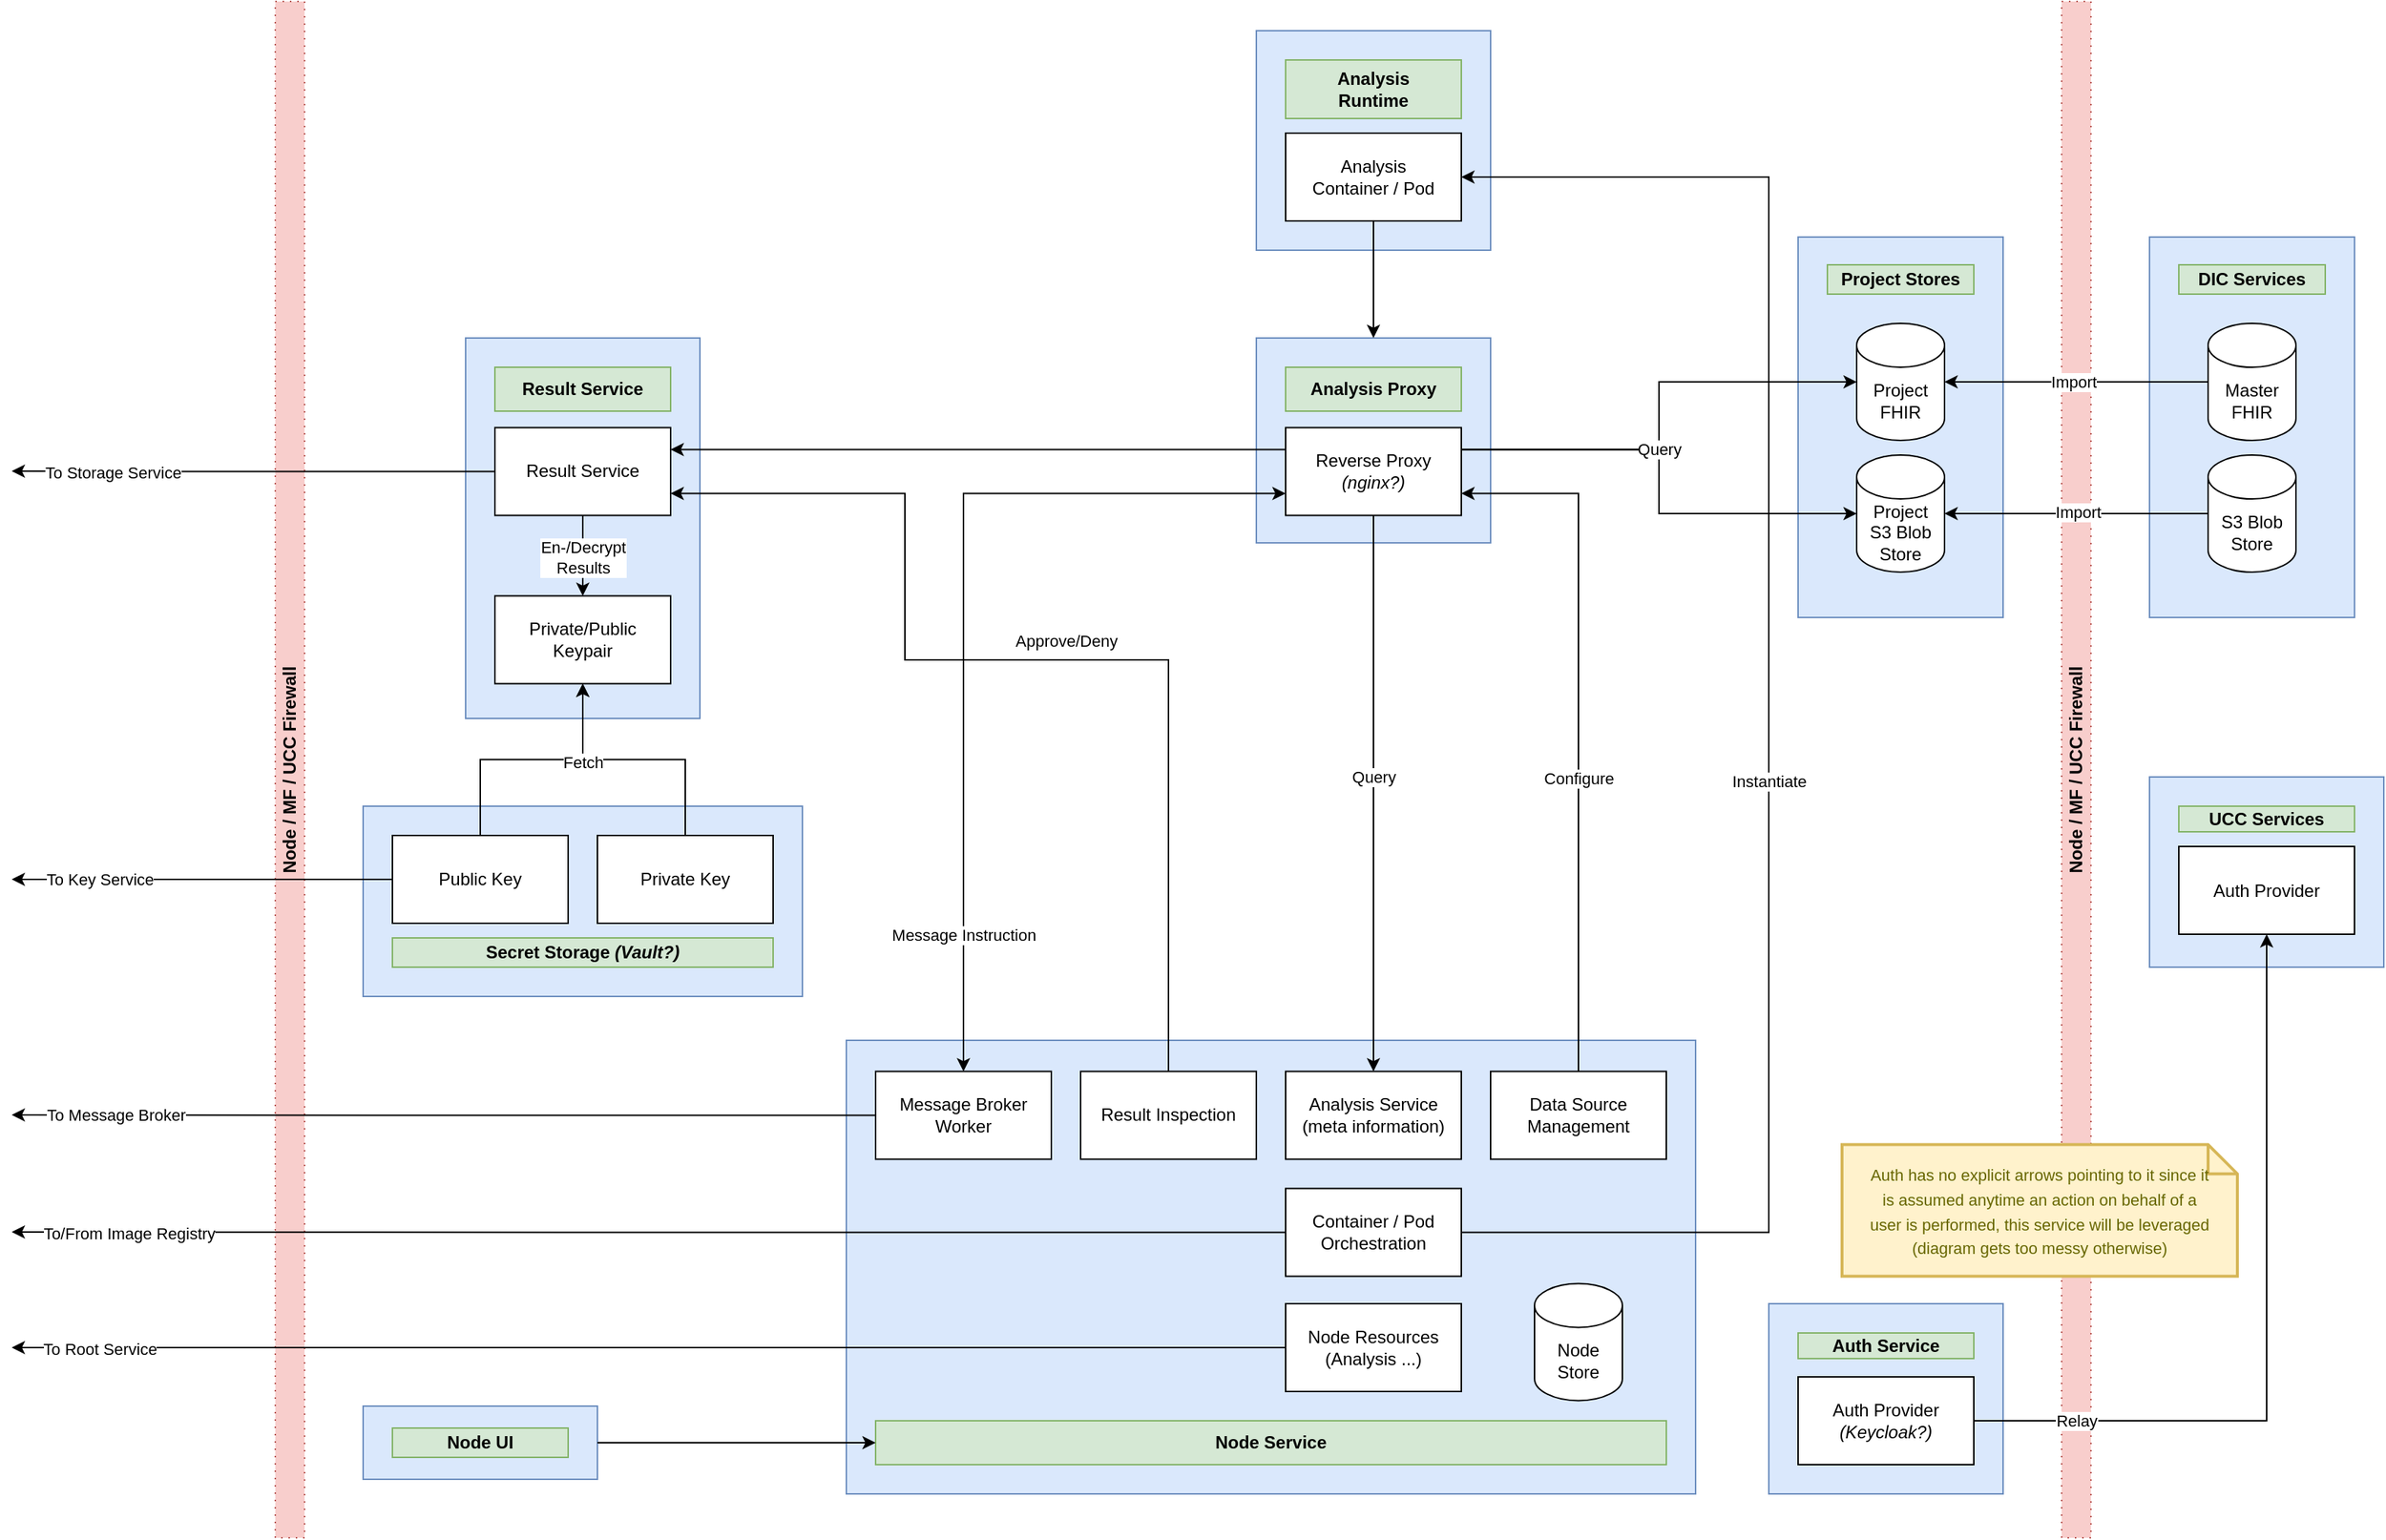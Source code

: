 <mxfile version="22.1.2" type="device">
  <diagram name="Seite-1" id="8FfNwaLF1_TE5Wndri5R">
    <mxGraphModel dx="4014" dy="1873" grid="1" gridSize="10" guides="1" tooltips="1" connect="1" arrows="1" fold="1" page="1" pageScale="1" pageWidth="827" pageHeight="1169" math="0" shadow="0">
      <root>
        <mxCell id="0" />
        <mxCell id="1" parent="0" />
        <mxCell id="5ukGvKI6D4XLzl-GQblc-1" value="" style="rounded=0;whiteSpace=wrap;html=1;fillColor=#dae8fc;strokeColor=#6c8ebf;" vertex="1" parent="1">
          <mxGeometry x="820" y="201" width="140" height="260" as="geometry" />
        </mxCell>
        <mxCell id="DtJ4VASeig7Ck1r89viF-78" value="Node / MF / UCC Firewall" style="rounded=0;whiteSpace=wrap;html=1;fillColor=#f8cecc;strokeColor=#b85450;dashed=1;dashPattern=1 4;fontStyle=1;horizontal=0;" parent="1" vertex="1">
          <mxGeometry x="-220" y="40" width="20" height="1050" as="geometry" />
        </mxCell>
        <mxCell id="DtJ4VASeig7Ck1r89viF-75" value="" style="rounded=0;whiteSpace=wrap;html=1;fillColor=#dae8fc;strokeColor=#6c8ebf;" parent="1" vertex="1">
          <mxGeometry x="170" y="750" width="580" height="310" as="geometry" />
        </mxCell>
        <mxCell id="DtJ4VASeig7Ck1r89viF-49" value="Node / MF / UCC Firewall" style="rounded=0;whiteSpace=wrap;html=1;fillColor=#f8cecc;strokeColor=#b85450;dashed=1;dashPattern=1 4;fontStyle=1;horizontal=0;" parent="1" vertex="1">
          <mxGeometry x="1000" y="40" width="20" height="1050" as="geometry" />
        </mxCell>
        <mxCell id="DtJ4VASeig7Ck1r89viF-48" value="" style="rounded=0;whiteSpace=wrap;html=1;fillColor=#dae8fc;strokeColor=#6c8ebf;" parent="1" vertex="1">
          <mxGeometry x="1060" y="570" width="160" height="130" as="geometry" />
        </mxCell>
        <mxCell id="DtJ4VASeig7Ck1r89viF-10" value="" style="rounded=0;whiteSpace=wrap;html=1;fillColor=#dae8fc;strokeColor=#6c8ebf;" parent="1" vertex="1">
          <mxGeometry x="1060" y="201" width="140" height="260" as="geometry" />
        </mxCell>
        <mxCell id="DtJ4VASeig7Ck1r89viF-6" value="" style="rounded=0;whiteSpace=wrap;html=1;fillColor=#dae8fc;strokeColor=#6c8ebf;" parent="1" vertex="1">
          <mxGeometry x="-90" y="270" width="160" height="260" as="geometry" />
        </mxCell>
        <mxCell id="DtJ4VASeig7Ck1r89viF-4" value="" style="rounded=0;whiteSpace=wrap;html=1;fillColor=#dae8fc;strokeColor=#6c8ebf;" parent="1" vertex="1">
          <mxGeometry x="-160" y="1000" width="160" height="50" as="geometry" />
        </mxCell>
        <mxCell id="DtJ4VASeig7Ck1r89viF-1" value="" style="rounded=0;whiteSpace=wrap;html=1;fillColor=#dae8fc;strokeColor=#6c8ebf;" parent="1" vertex="1">
          <mxGeometry x="-160" y="590" width="300" height="130" as="geometry" />
        </mxCell>
        <mxCell id="DtJ4VASeig7Ck1r89viF-3" value="Node UI" style="rounded=0;whiteSpace=wrap;html=1;fillColor=#d5e8d4;strokeColor=#82b366;fontStyle=1" parent="1" vertex="1">
          <mxGeometry x="-140" y="1015" width="120" height="20" as="geometry" />
        </mxCell>
        <mxCell id="DtJ4VASeig7Ck1r89viF-5" value="Result Service" style="rounded=0;whiteSpace=wrap;html=1;fillColor=#d5e8d4;strokeColor=#82b366;fontStyle=1" parent="1" vertex="1">
          <mxGeometry x="-70" y="290" width="120" height="30" as="geometry" />
        </mxCell>
        <mxCell id="DtJ4VASeig7Ck1r89viF-7" value="" style="rounded=0;whiteSpace=wrap;html=1;fillColor=#dae8fc;strokeColor=#6c8ebf;" parent="1" vertex="1">
          <mxGeometry x="450" y="270" width="160" height="140" as="geometry" />
        </mxCell>
        <mxCell id="fZq8bHVgXu94vc_yzSLM-9" style="edgeStyle=orthogonalEdgeStyle;rounded=0;orthogonalLoop=1;jettySize=auto;html=1;exitX=0;exitY=0.25;exitDx=0;exitDy=0;entryX=1;entryY=0.25;entryDx=0;entryDy=0;" parent="1" source="DtJ4VASeig7Ck1r89viF-8" target="DtJ4VASeig7Ck1r89viF-34" edge="1">
          <mxGeometry relative="1" as="geometry" />
        </mxCell>
        <mxCell id="fZq8bHVgXu94vc_yzSLM-13" style="edgeStyle=orthogonalEdgeStyle;rounded=0;orthogonalLoop=1;jettySize=auto;html=1;exitX=0.5;exitY=1;exitDx=0;exitDy=0;" parent="1" source="DtJ4VASeig7Ck1r89viF-8" target="sIKSCeT7I22xQpzKNS8F-3" edge="1">
          <mxGeometry relative="1" as="geometry" />
        </mxCell>
        <mxCell id="fZq8bHVgXu94vc_yzSLM-14" value="Query" style="edgeLabel;html=1;align=center;verticalAlign=middle;resizable=0;points=[];" parent="fZq8bHVgXu94vc_yzSLM-13" vertex="1" connectable="0">
          <mxGeometry x="-0.028" relative="1" as="geometry">
            <mxPoint y="-6" as="offset" />
          </mxGeometry>
        </mxCell>
        <mxCell id="fZq8bHVgXu94vc_yzSLM-22" style="edgeStyle=orthogonalEdgeStyle;rounded=0;orthogonalLoop=1;jettySize=auto;html=1;exitX=0;exitY=0.75;exitDx=0;exitDy=0;startArrow=classic;startFill=1;" parent="1" source="DtJ4VASeig7Ck1r89viF-8" target="fZq8bHVgXu94vc_yzSLM-18" edge="1">
          <mxGeometry relative="1" as="geometry" />
        </mxCell>
        <mxCell id="fZq8bHVgXu94vc_yzSLM-23" value="Message Instruction" style="edgeLabel;html=1;align=center;verticalAlign=middle;resizable=0;points=[];" parent="fZq8bHVgXu94vc_yzSLM-22" vertex="1" connectable="0">
          <mxGeometry x="0.155" y="-1" relative="1" as="geometry">
            <mxPoint x="1" y="166" as="offset" />
          </mxGeometry>
        </mxCell>
        <mxCell id="5ukGvKI6D4XLzl-GQblc-7" style="edgeStyle=orthogonalEdgeStyle;rounded=0;orthogonalLoop=1;jettySize=auto;html=1;exitX=1;exitY=0.25;exitDx=0;exitDy=0;" edge="1" parent="1" source="DtJ4VASeig7Ck1r89viF-8" target="5ukGvKI6D4XLzl-GQblc-3">
          <mxGeometry relative="1" as="geometry" />
        </mxCell>
        <mxCell id="5ukGvKI6D4XLzl-GQblc-8" style="edgeStyle=orthogonalEdgeStyle;rounded=0;orthogonalLoop=1;jettySize=auto;html=1;exitX=1;exitY=0.25;exitDx=0;exitDy=0;" edge="1" parent="1" source="DtJ4VASeig7Ck1r89viF-8" target="5ukGvKI6D4XLzl-GQblc-4">
          <mxGeometry relative="1" as="geometry" />
        </mxCell>
        <mxCell id="5ukGvKI6D4XLzl-GQblc-9" value="Query" style="edgeLabel;html=1;align=center;verticalAlign=middle;resizable=0;points=[];" vertex="1" connectable="0" parent="5ukGvKI6D4XLzl-GQblc-8">
          <mxGeometry x="-0.133" y="-1" relative="1" as="geometry">
            <mxPoint x="1" y="-2" as="offset" />
          </mxGeometry>
        </mxCell>
        <mxCell id="DtJ4VASeig7Ck1r89viF-8" value="&lt;span style=&quot;font-weight: 400;&quot;&gt;Reverse Proxy&lt;br&gt;&lt;i&gt;(nginx?)&lt;/i&gt;&lt;br&gt;&lt;/span&gt;" style="rounded=0;whiteSpace=wrap;html=1;fontStyle=1" parent="1" vertex="1">
          <mxGeometry x="470" y="331.25" width="120" height="60" as="geometry" />
        </mxCell>
        <mxCell id="DtJ4VASeig7Ck1r89viF-11" value="DIC Services" style="rounded=0;whiteSpace=wrap;html=1;fillColor=#d5e8d4;strokeColor=#82b366;fontStyle=1" parent="1" vertex="1">
          <mxGeometry x="1080" y="220" width="100" height="20" as="geometry" />
        </mxCell>
        <mxCell id="DtJ4VASeig7Ck1r89viF-14" value="Master&lt;br&gt;FHIR" style="shape=cylinder3;whiteSpace=wrap;html=1;boundedLbl=1;backgroundOutline=1;size=15;" parent="1" vertex="1">
          <mxGeometry x="1100" y="260" width="60" height="80" as="geometry" />
        </mxCell>
        <mxCell id="DtJ4VASeig7Ck1r89viF-15" value="S3 Blob&lt;br&gt;Store" style="shape=cylinder3;whiteSpace=wrap;html=1;boundedLbl=1;backgroundOutline=1;size=15;" parent="1" vertex="1">
          <mxGeometry x="1100" y="350" width="60" height="80" as="geometry" />
        </mxCell>
        <mxCell id="DtJ4VASeig7Ck1r89viF-19" value="" style="rounded=0;whiteSpace=wrap;html=1;fillColor=#dae8fc;strokeColor=#6c8ebf;" parent="1" vertex="1">
          <mxGeometry x="450" y="60" width="160" height="150" as="geometry" />
        </mxCell>
        <mxCell id="DtJ4VASeig7Ck1r89viF-20" value="Analysis&lt;br&gt;Runtime" style="rounded=0;whiteSpace=wrap;html=1;fillColor=#d5e8d4;strokeColor=#82b366;fontStyle=1" parent="1" vertex="1">
          <mxGeometry x="470" y="80" width="120" height="40" as="geometry" />
        </mxCell>
        <mxCell id="fZq8bHVgXu94vc_yzSLM-10" style="edgeStyle=orthogonalEdgeStyle;rounded=0;orthogonalLoop=1;jettySize=auto;html=1;exitX=0.5;exitY=1;exitDx=0;exitDy=0;" parent="1" source="DtJ4VASeig7Ck1r89viF-21" target="DtJ4VASeig7Ck1r89viF-7" edge="1">
          <mxGeometry relative="1" as="geometry" />
        </mxCell>
        <mxCell id="DtJ4VASeig7Ck1r89viF-21" value="Analysis &lt;br&gt;Container / Pod" style="rounded=0;whiteSpace=wrap;html=1;" parent="1" vertex="1">
          <mxGeometry x="470" y="130" width="120" height="60" as="geometry" />
        </mxCell>
        <mxCell id="DtJ4VASeig7Ck1r89viF-32" value="Analysis Proxy" style="rounded=0;whiteSpace=wrap;html=1;fillColor=#d5e8d4;strokeColor=#82b366;fontStyle=1" parent="1" vertex="1">
          <mxGeometry x="470" y="290" width="120" height="30" as="geometry" />
        </mxCell>
        <mxCell id="DtJ4VASeig7Ck1r89viF-52" style="edgeStyle=orthogonalEdgeStyle;rounded=0;orthogonalLoop=1;jettySize=auto;html=1;exitX=0.5;exitY=0;exitDx=0;exitDy=0;entryX=0.5;entryY=1;entryDx=0;entryDy=0;" parent="1" source="DtJ4VASeig7Ck1r89viF-33" target="DtJ4VASeig7Ck1r89viF-36" edge="1">
          <mxGeometry relative="1" as="geometry">
            <mxPoint x="-10" y="521.25" as="targetPoint" />
          </mxGeometry>
        </mxCell>
        <mxCell id="DtJ4VASeig7Ck1r89viF-33" value="Private Key" style="rounded=0;whiteSpace=wrap;html=1;" parent="1" vertex="1">
          <mxGeometry y="610" width="120" height="60" as="geometry" />
        </mxCell>
        <mxCell id="DtJ4VASeig7Ck1r89viF-39" style="edgeStyle=orthogonalEdgeStyle;rounded=0;orthogonalLoop=1;jettySize=auto;html=1;exitX=0.5;exitY=1;exitDx=0;exitDy=0;" parent="1" source="DtJ4VASeig7Ck1r89viF-34" target="DtJ4VASeig7Ck1r89viF-36" edge="1">
          <mxGeometry relative="1" as="geometry" />
        </mxCell>
        <mxCell id="DtJ4VASeig7Ck1r89viF-40" value="En-/Decrypt&lt;br&gt;Results" style="edgeLabel;html=1;align=center;verticalAlign=middle;resizable=0;points=[];" parent="DtJ4VASeig7Ck1r89viF-39" vertex="1" connectable="0">
          <mxGeometry x="0.031" relative="1" as="geometry">
            <mxPoint as="offset" />
          </mxGeometry>
        </mxCell>
        <mxCell id="DtJ4VASeig7Ck1r89viF-63" style="edgeStyle=orthogonalEdgeStyle;rounded=0;orthogonalLoop=1;jettySize=auto;html=1;exitX=0;exitY=0.5;exitDx=0;exitDy=0;" parent="1" source="DtJ4VASeig7Ck1r89viF-34" edge="1">
          <mxGeometry relative="1" as="geometry">
            <mxPoint x="-400" y="361" as="targetPoint" />
          </mxGeometry>
        </mxCell>
        <mxCell id="DtJ4VASeig7Ck1r89viF-64" value="To Storage Service" style="edgeLabel;html=1;align=center;verticalAlign=middle;resizable=0;points=[];" parent="DtJ4VASeig7Ck1r89viF-63" vertex="1" connectable="0">
          <mxGeometry x="0.004" y="2" relative="1" as="geometry">
            <mxPoint x="-95" y="-2" as="offset" />
          </mxGeometry>
        </mxCell>
        <mxCell id="DtJ4VASeig7Ck1r89viF-34" value="Result Service" style="rounded=0;whiteSpace=wrap;html=1;" parent="1" vertex="1">
          <mxGeometry x="-70" y="331.25" width="120" height="60" as="geometry" />
        </mxCell>
        <mxCell id="DtJ4VASeig7Ck1r89viF-36" value="Private/Public&lt;br&gt;Keypair" style="rounded=0;whiteSpace=wrap;html=1;" parent="1" vertex="1">
          <mxGeometry x="-70" y="446.25" width="120" height="60" as="geometry" />
        </mxCell>
        <mxCell id="DtJ4VASeig7Ck1r89viF-45" value="UCC Services" style="rounded=0;whiteSpace=wrap;html=1;fillColor=#d5e8d4;strokeColor=#82b366;fontStyle=1" parent="1" vertex="1">
          <mxGeometry x="1080" y="590" width="120" height="17.5" as="geometry" />
        </mxCell>
        <mxCell id="DtJ4VASeig7Ck1r89viF-47" value="&lt;span style=&quot;font-weight: 400;&quot;&gt;Auth Provider&lt;/span&gt;" style="rounded=0;whiteSpace=wrap;html=1;fontStyle=1" parent="1" vertex="1">
          <mxGeometry x="1080" y="617.5" width="120" height="60" as="geometry" />
        </mxCell>
        <mxCell id="DtJ4VASeig7Ck1r89viF-51" style="edgeStyle=orthogonalEdgeStyle;rounded=0;orthogonalLoop=1;jettySize=auto;html=1;exitX=0.5;exitY=0;exitDx=0;exitDy=0;entryX=0.5;entryY=1;entryDx=0;entryDy=0;" parent="1" source="DtJ4VASeig7Ck1r89viF-50" target="DtJ4VASeig7Ck1r89viF-36" edge="1">
          <mxGeometry relative="1" as="geometry" />
        </mxCell>
        <mxCell id="DtJ4VASeig7Ck1r89viF-53" value="Fetch" style="edgeLabel;html=1;align=center;verticalAlign=middle;resizable=0;points=[];" parent="DtJ4VASeig7Ck1r89viF-51" vertex="1" connectable="0">
          <mxGeometry x="0.309" y="-1" relative="1" as="geometry">
            <mxPoint x="8" y="1" as="offset" />
          </mxGeometry>
        </mxCell>
        <mxCell id="DtJ4VASeig7Ck1r89viF-54" style="edgeStyle=orthogonalEdgeStyle;rounded=0;orthogonalLoop=1;jettySize=auto;html=1;exitX=0;exitY=0.5;exitDx=0;exitDy=0;" parent="1" source="DtJ4VASeig7Ck1r89viF-50" edge="1">
          <mxGeometry relative="1" as="geometry">
            <mxPoint x="-400" y="640" as="targetPoint" />
          </mxGeometry>
        </mxCell>
        <mxCell id="DtJ4VASeig7Ck1r89viF-55" value="To Key Service" style="edgeLabel;html=1;align=center;verticalAlign=middle;resizable=0;points=[];" parent="DtJ4VASeig7Ck1r89viF-54" vertex="1" connectable="0">
          <mxGeometry x="-0.001" y="2" relative="1" as="geometry">
            <mxPoint x="-71" y="-3" as="offset" />
          </mxGeometry>
        </mxCell>
        <mxCell id="DtJ4VASeig7Ck1r89viF-50" value="Public Key" style="rounded=0;whiteSpace=wrap;html=1;" parent="1" vertex="1">
          <mxGeometry x="-140" y="610" width="120" height="60" as="geometry" />
        </mxCell>
        <mxCell id="DtJ4VASeig7Ck1r89viF-56" value="Secret Storage &lt;i&gt;(Vault?)&lt;/i&gt;" style="rounded=0;whiteSpace=wrap;html=1;fillColor=#d5e8d4;strokeColor=#82b366;fontStyle=1" parent="1" vertex="1">
          <mxGeometry x="-140" y="680" width="260" height="20" as="geometry" />
        </mxCell>
        <mxCell id="DtJ4VASeig7Ck1r89viF-57" value="" style="rounded=0;whiteSpace=wrap;html=1;fillColor=#dae8fc;strokeColor=#6c8ebf;perimeterSpacing=0;strokeWidth=1;" parent="1" vertex="1">
          <mxGeometry x="800" y="930" width="160" height="130" as="geometry" />
        </mxCell>
        <mxCell id="DtJ4VASeig7Ck1r89viF-58" value="Auth Service" style="rounded=0;whiteSpace=wrap;html=1;fillColor=#d5e8d4;strokeColor=#82b366;fontStyle=1" parent="1" vertex="1">
          <mxGeometry x="820" y="950" width="120" height="17.5" as="geometry" />
        </mxCell>
        <mxCell id="DtJ4VASeig7Ck1r89viF-60" style="edgeStyle=orthogonalEdgeStyle;rounded=0;orthogonalLoop=1;jettySize=auto;html=1;exitX=1;exitY=0.5;exitDx=0;exitDy=0;" parent="1" source="DtJ4VASeig7Ck1r89viF-59" target="DtJ4VASeig7Ck1r89viF-47" edge="1">
          <mxGeometry relative="1" as="geometry">
            <mxPoint x="980" y="907.5" as="sourcePoint" />
          </mxGeometry>
        </mxCell>
        <mxCell id="DtJ4VASeig7Ck1r89viF-61" value="Relay" style="edgeLabel;html=1;align=center;verticalAlign=middle;resizable=0;points=[];" parent="DtJ4VASeig7Ck1r89viF-60" vertex="1" connectable="0">
          <mxGeometry x="-0.011" y="-1" relative="1" as="geometry">
            <mxPoint x="-131" y="63" as="offset" />
          </mxGeometry>
        </mxCell>
        <mxCell id="DtJ4VASeig7Ck1r89viF-59" value="&lt;span style=&quot;font-weight: 400;&quot;&gt;Auth Provider&lt;br&gt;&lt;i&gt;(Keycloak?)&lt;/i&gt;&lt;br&gt;&lt;/span&gt;" style="rounded=0;whiteSpace=wrap;html=1;fontStyle=1" parent="1" vertex="1">
          <mxGeometry x="820" y="980" width="120" height="60" as="geometry" />
        </mxCell>
        <mxCell id="DtJ4VASeig7Ck1r89viF-68" style="edgeStyle=orthogonalEdgeStyle;rounded=0;orthogonalLoop=1;jettySize=auto;html=1;exitX=0;exitY=0.5;exitDx=0;exitDy=0;" parent="1" source="DtJ4VASeig7Ck1r89viF-65" edge="1">
          <mxGeometry relative="1" as="geometry">
            <mxPoint x="-400" y="881" as="targetPoint" />
          </mxGeometry>
        </mxCell>
        <mxCell id="DtJ4VASeig7Ck1r89viF-69" value="To/From Image Registry" style="edgeLabel;html=1;align=center;verticalAlign=middle;resizable=0;points=[];" parent="DtJ4VASeig7Ck1r89viF-68" vertex="1" connectable="0">
          <mxGeometry x="0.004" y="1" relative="1" as="geometry">
            <mxPoint x="-353" y="-1" as="offset" />
          </mxGeometry>
        </mxCell>
        <mxCell id="fZq8bHVgXu94vc_yzSLM-19" style="edgeStyle=orthogonalEdgeStyle;rounded=0;orthogonalLoop=1;jettySize=auto;html=1;exitX=1;exitY=0.5;exitDx=0;exitDy=0;entryX=1;entryY=0.5;entryDx=0;entryDy=0;" parent="1" source="DtJ4VASeig7Ck1r89viF-65" target="DtJ4VASeig7Ck1r89viF-21" edge="1">
          <mxGeometry relative="1" as="geometry">
            <Array as="points">
              <mxPoint x="800" y="881" />
              <mxPoint x="800" y="160" />
            </Array>
          </mxGeometry>
        </mxCell>
        <mxCell id="fZq8bHVgXu94vc_yzSLM-20" value="Instantiate" style="edgeLabel;html=1;align=center;verticalAlign=middle;resizable=0;points=[];" parent="fZq8bHVgXu94vc_yzSLM-19" vertex="1" connectable="0">
          <mxGeometry x="-0.108" y="4" relative="1" as="geometry">
            <mxPoint x="4" y="-10" as="offset" />
          </mxGeometry>
        </mxCell>
        <mxCell id="DtJ4VASeig7Ck1r89viF-65" value="Container /&amp;nbsp;Pod&lt;br&gt;Orchestration" style="rounded=0;whiteSpace=wrap;html=1;" parent="1" vertex="1">
          <mxGeometry x="470" y="851.25" width="120" height="60" as="geometry" />
        </mxCell>
        <mxCell id="fZq8bHVgXu94vc_yzSLM-3" style="edgeStyle=orthogonalEdgeStyle;rounded=0;orthogonalLoop=1;jettySize=auto;html=1;exitX=0.5;exitY=0;exitDx=0;exitDy=0;entryX=1;entryY=0.75;entryDx=0;entryDy=0;" parent="1" source="DtJ4VASeig7Ck1r89viF-70" target="DtJ4VASeig7Ck1r89viF-34" edge="1">
          <mxGeometry relative="1" as="geometry">
            <Array as="points">
              <mxPoint x="390" y="490" />
              <mxPoint x="210" y="490" />
              <mxPoint x="210" y="376" />
            </Array>
          </mxGeometry>
        </mxCell>
        <mxCell id="fZq8bHVgXu94vc_yzSLM-4" value="Approve/Deny" style="edgeLabel;html=1;align=center;verticalAlign=middle;resizable=0;points=[];" parent="fZq8bHVgXu94vc_yzSLM-3" vertex="1" connectable="0">
          <mxGeometry x="-0.331" y="2" relative="1" as="geometry">
            <mxPoint x="-68" y="-49" as="offset" />
          </mxGeometry>
        </mxCell>
        <mxCell id="DtJ4VASeig7Ck1r89viF-70" value="Result Inspection" style="rounded=0;whiteSpace=wrap;html=1;" parent="1" vertex="1">
          <mxGeometry x="330" y="771.25" width="120" height="60" as="geometry" />
        </mxCell>
        <mxCell id="DtJ4VASeig7Ck1r89viF-79" style="edgeStyle=orthogonalEdgeStyle;rounded=0;orthogonalLoop=1;jettySize=auto;html=1;exitX=0;exitY=0.5;exitDx=0;exitDy=0;" parent="1" source="DtJ4VASeig7Ck1r89viF-74" edge="1">
          <mxGeometry relative="1" as="geometry">
            <mxPoint x="-400" y="960" as="targetPoint" />
          </mxGeometry>
        </mxCell>
        <mxCell id="DtJ4VASeig7Ck1r89viF-80" value="To Root Service" style="edgeLabel;html=1;align=center;verticalAlign=middle;resizable=0;points=[];" parent="DtJ4VASeig7Ck1r89viF-79" vertex="1" connectable="0">
          <mxGeometry x="0.004" y="1" relative="1" as="geometry">
            <mxPoint x="-374" y="-1" as="offset" />
          </mxGeometry>
        </mxCell>
        <mxCell id="DtJ4VASeig7Ck1r89viF-74" value="Node Resources&lt;br&gt;(Analysis ...)" style="rounded=0;whiteSpace=wrap;html=1;" parent="1" vertex="1">
          <mxGeometry x="470" y="930" width="120" height="60" as="geometry" />
        </mxCell>
        <mxCell id="fZq8bHVgXu94vc_yzSLM-15" style="edgeStyle=orthogonalEdgeStyle;rounded=0;orthogonalLoop=1;jettySize=auto;html=1;exitX=0.5;exitY=0;exitDx=0;exitDy=0;entryX=1;entryY=0.75;entryDx=0;entryDy=0;" parent="1" source="DtJ4VASeig7Ck1r89viF-83" target="DtJ4VASeig7Ck1r89viF-8" edge="1">
          <mxGeometry relative="1" as="geometry" />
        </mxCell>
        <mxCell id="fZq8bHVgXu94vc_yzSLM-16" value="Configure" style="edgeLabel;html=1;align=center;verticalAlign=middle;resizable=0;points=[];" parent="fZq8bHVgXu94vc_yzSLM-15" vertex="1" connectable="0">
          <mxGeometry x="-0.236" y="-1" relative="1" as="geometry">
            <mxPoint x="-1" y="-19" as="offset" />
          </mxGeometry>
        </mxCell>
        <mxCell id="DtJ4VASeig7Ck1r89viF-83" value="Data Source&lt;br&gt;Management" style="rounded=0;whiteSpace=wrap;html=1;" parent="1" vertex="1">
          <mxGeometry x="610" y="771.25" width="120" height="60" as="geometry" />
        </mxCell>
        <mxCell id="sIKSCeT7I22xQpzKNS8F-1" value="&lt;font style=&quot;font-size: 11px;&quot;&gt;Auth has no explicit arrows pointing to it since it is assumed anytime an action on behalf of a user is performed, this service will be leveraged (diagram gets too messy otherwise)&lt;/font&gt;" style="shape=note;strokeWidth=2;fontSize=14;size=20;whiteSpace=wrap;html=1;fillColor=#fff2cc;strokeColor=#d6b656;fontColor=#666600;spacing=0;spacingTop=2;spacingBottom=2;spacingLeft=20;spacingRight=20;" parent="1" vertex="1">
          <mxGeometry x="850" y="821.25" width="270" height="90" as="geometry" />
        </mxCell>
        <mxCell id="sIKSCeT7I22xQpzKNS8F-3" value="Analysis Service&lt;br&gt;(meta information)" style="rounded=0;whiteSpace=wrap;html=1;" parent="1" vertex="1">
          <mxGeometry x="470" y="771.25" width="120" height="60" as="geometry" />
        </mxCell>
        <mxCell id="qbwTLSbYvABYznYK_Hzv-3" value="&lt;b&gt;Node Service&lt;/b&gt;" style="rounded=0;whiteSpace=wrap;html=1;fillColor=#d5e8d4;strokeColor=#82b366;" parent="1" vertex="1">
          <mxGeometry x="190" y="1010" width="540" height="30" as="geometry" />
        </mxCell>
        <mxCell id="qbwTLSbYvABYznYK_Hzv-6" style="edgeStyle=orthogonalEdgeStyle;rounded=0;orthogonalLoop=1;jettySize=auto;html=1;exitX=1;exitY=0.5;exitDx=0;exitDy=0;entryX=0;entryY=0.5;entryDx=0;entryDy=0;" parent="1" source="DtJ4VASeig7Ck1r89viF-4" target="qbwTLSbYvABYznYK_Hzv-3" edge="1">
          <mxGeometry relative="1" as="geometry" />
        </mxCell>
        <mxCell id="fZq8bHVgXu94vc_yzSLM-25" style="edgeStyle=orthogonalEdgeStyle;rounded=0;orthogonalLoop=1;jettySize=auto;html=1;exitX=0;exitY=0.5;exitDx=0;exitDy=0;" parent="1" source="fZq8bHVgXu94vc_yzSLM-18" edge="1">
          <mxGeometry relative="1" as="geometry">
            <mxPoint x="-400" y="801" as="targetPoint" />
          </mxGeometry>
        </mxCell>
        <mxCell id="fZq8bHVgXu94vc_yzSLM-26" value="To Message Broker" style="edgeLabel;html=1;align=center;verticalAlign=middle;resizable=0;points=[];" parent="fZq8bHVgXu94vc_yzSLM-25" vertex="1" connectable="0">
          <mxGeometry x="0.903" y="1" relative="1" as="geometry">
            <mxPoint x="42" y="-1" as="offset" />
          </mxGeometry>
        </mxCell>
        <mxCell id="fZq8bHVgXu94vc_yzSLM-18" value="Message Broker&lt;br&gt;Worker" style="rounded=0;whiteSpace=wrap;html=1;" parent="1" vertex="1">
          <mxGeometry x="190" y="771.25" width="120" height="60" as="geometry" />
        </mxCell>
        <mxCell id="fZq8bHVgXu94vc_yzSLM-21" value="Node&lt;br&gt;Store" style="shape=cylinder3;whiteSpace=wrap;html=1;boundedLbl=1;backgroundOutline=1;size=15;" parent="1" vertex="1">
          <mxGeometry x="640" y="916.25" width="60" height="80" as="geometry" />
        </mxCell>
        <mxCell id="5ukGvKI6D4XLzl-GQblc-2" value="Project Stores" style="rounded=0;whiteSpace=wrap;html=1;fillColor=#d5e8d4;strokeColor=#82b366;fontStyle=1" vertex="1" parent="1">
          <mxGeometry x="840" y="220" width="100" height="20" as="geometry" />
        </mxCell>
        <mxCell id="5ukGvKI6D4XLzl-GQblc-3" value="Project&lt;br&gt;FHIR" style="shape=cylinder3;whiteSpace=wrap;html=1;boundedLbl=1;backgroundOutline=1;size=15;" vertex="1" parent="1">
          <mxGeometry x="860" y="260" width="60" height="80" as="geometry" />
        </mxCell>
        <mxCell id="5ukGvKI6D4XLzl-GQblc-4" value="Project&lt;br&gt;S3 Blob&lt;br&gt;Store" style="shape=cylinder3;whiteSpace=wrap;html=1;boundedLbl=1;backgroundOutline=1;size=15;" vertex="1" parent="1">
          <mxGeometry x="860" y="350" width="60" height="80" as="geometry" />
        </mxCell>
        <mxCell id="5ukGvKI6D4XLzl-GQblc-6" style="edgeStyle=orthogonalEdgeStyle;rounded=0;orthogonalLoop=1;jettySize=auto;html=1;exitX=0;exitY=0.5;exitDx=0;exitDy=0;exitPerimeter=0;entryX=1;entryY=0.5;entryDx=0;entryDy=0;entryPerimeter=0;" edge="1" parent="1" source="DtJ4VASeig7Ck1r89viF-15" target="5ukGvKI6D4XLzl-GQblc-4">
          <mxGeometry relative="1" as="geometry" />
        </mxCell>
        <mxCell id="5ukGvKI6D4XLzl-GQblc-11" value="Import" style="edgeLabel;html=1;align=center;verticalAlign=middle;resizable=0;points=[];" vertex="1" connectable="0" parent="5ukGvKI6D4XLzl-GQblc-6">
          <mxGeometry x="-0.009" y="-1" relative="1" as="geometry">
            <mxPoint as="offset" />
          </mxGeometry>
        </mxCell>
        <mxCell id="5ukGvKI6D4XLzl-GQblc-5" style="edgeStyle=orthogonalEdgeStyle;rounded=0;orthogonalLoop=1;jettySize=auto;html=1;exitX=0;exitY=0.5;exitDx=0;exitDy=0;exitPerimeter=0;" edge="1" parent="1" source="DtJ4VASeig7Ck1r89viF-14" target="5ukGvKI6D4XLzl-GQblc-3">
          <mxGeometry relative="1" as="geometry" />
        </mxCell>
        <mxCell id="5ukGvKI6D4XLzl-GQblc-10" value="Import" style="edgeLabel;html=1;align=center;verticalAlign=middle;resizable=0;points=[];" vertex="1" connectable="0" parent="5ukGvKI6D4XLzl-GQblc-5">
          <mxGeometry x="0.021" relative="1" as="geometry">
            <mxPoint as="offset" />
          </mxGeometry>
        </mxCell>
      </root>
    </mxGraphModel>
  </diagram>
</mxfile>
